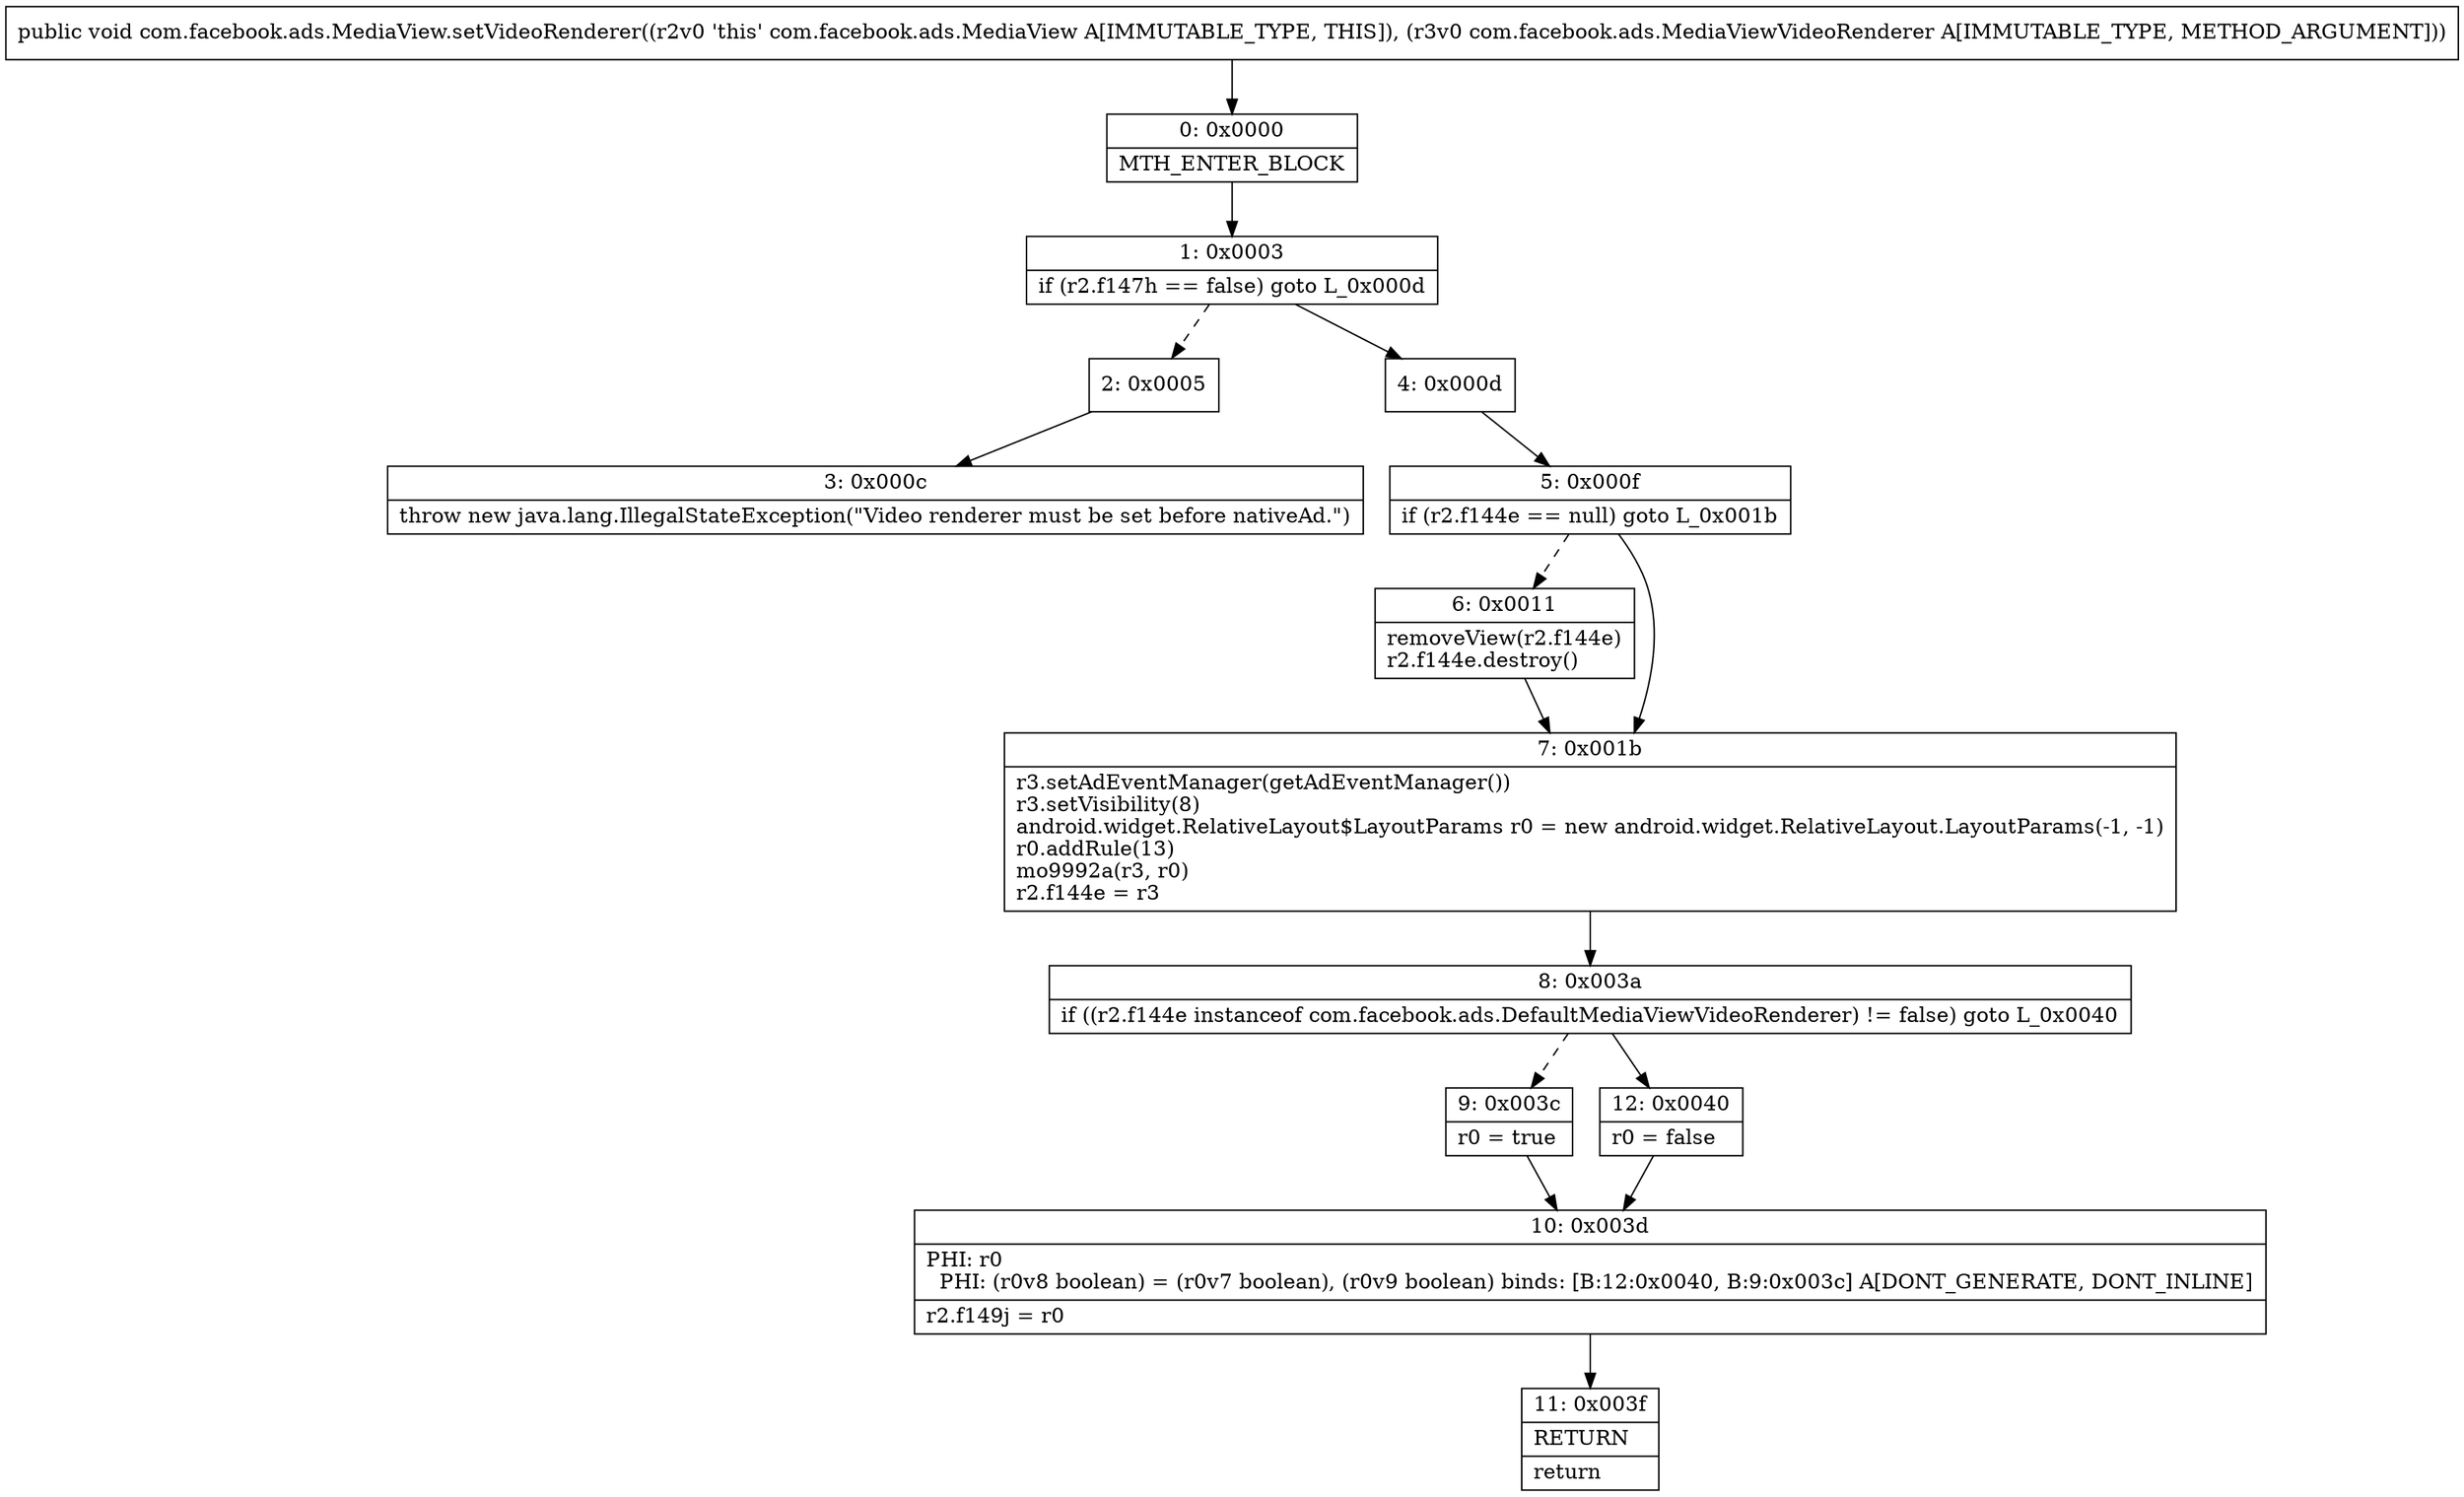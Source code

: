 digraph "CFG forcom.facebook.ads.MediaView.setVideoRenderer(Lcom\/facebook\/ads\/MediaViewVideoRenderer;)V" {
Node_0 [shape=record,label="{0\:\ 0x0000|MTH_ENTER_BLOCK\l}"];
Node_1 [shape=record,label="{1\:\ 0x0003|if (r2.f147h == false) goto L_0x000d\l}"];
Node_2 [shape=record,label="{2\:\ 0x0005}"];
Node_3 [shape=record,label="{3\:\ 0x000c|throw new java.lang.IllegalStateException(\"Video renderer must be set before nativeAd.\")\l}"];
Node_4 [shape=record,label="{4\:\ 0x000d}"];
Node_5 [shape=record,label="{5\:\ 0x000f|if (r2.f144e == null) goto L_0x001b\l}"];
Node_6 [shape=record,label="{6\:\ 0x0011|removeView(r2.f144e)\lr2.f144e.destroy()\l}"];
Node_7 [shape=record,label="{7\:\ 0x001b|r3.setAdEventManager(getAdEventManager())\lr3.setVisibility(8)\landroid.widget.RelativeLayout$LayoutParams r0 = new android.widget.RelativeLayout.LayoutParams(\-1, \-1)\lr0.addRule(13)\lmo9992a(r3, r0)\lr2.f144e = r3\l}"];
Node_8 [shape=record,label="{8\:\ 0x003a|if ((r2.f144e instanceof com.facebook.ads.DefaultMediaViewVideoRenderer) != false) goto L_0x0040\l}"];
Node_9 [shape=record,label="{9\:\ 0x003c|r0 = true\l}"];
Node_10 [shape=record,label="{10\:\ 0x003d|PHI: r0 \l  PHI: (r0v8 boolean) = (r0v7 boolean), (r0v9 boolean) binds: [B:12:0x0040, B:9:0x003c] A[DONT_GENERATE, DONT_INLINE]\l|r2.f149j = r0\l}"];
Node_11 [shape=record,label="{11\:\ 0x003f|RETURN\l|return\l}"];
Node_12 [shape=record,label="{12\:\ 0x0040|r0 = false\l}"];
MethodNode[shape=record,label="{public void com.facebook.ads.MediaView.setVideoRenderer((r2v0 'this' com.facebook.ads.MediaView A[IMMUTABLE_TYPE, THIS]), (r3v0 com.facebook.ads.MediaViewVideoRenderer A[IMMUTABLE_TYPE, METHOD_ARGUMENT])) }"];
MethodNode -> Node_0;
Node_0 -> Node_1;
Node_1 -> Node_2[style=dashed];
Node_1 -> Node_4;
Node_2 -> Node_3;
Node_4 -> Node_5;
Node_5 -> Node_6[style=dashed];
Node_5 -> Node_7;
Node_6 -> Node_7;
Node_7 -> Node_8;
Node_8 -> Node_9[style=dashed];
Node_8 -> Node_12;
Node_9 -> Node_10;
Node_10 -> Node_11;
Node_12 -> Node_10;
}

